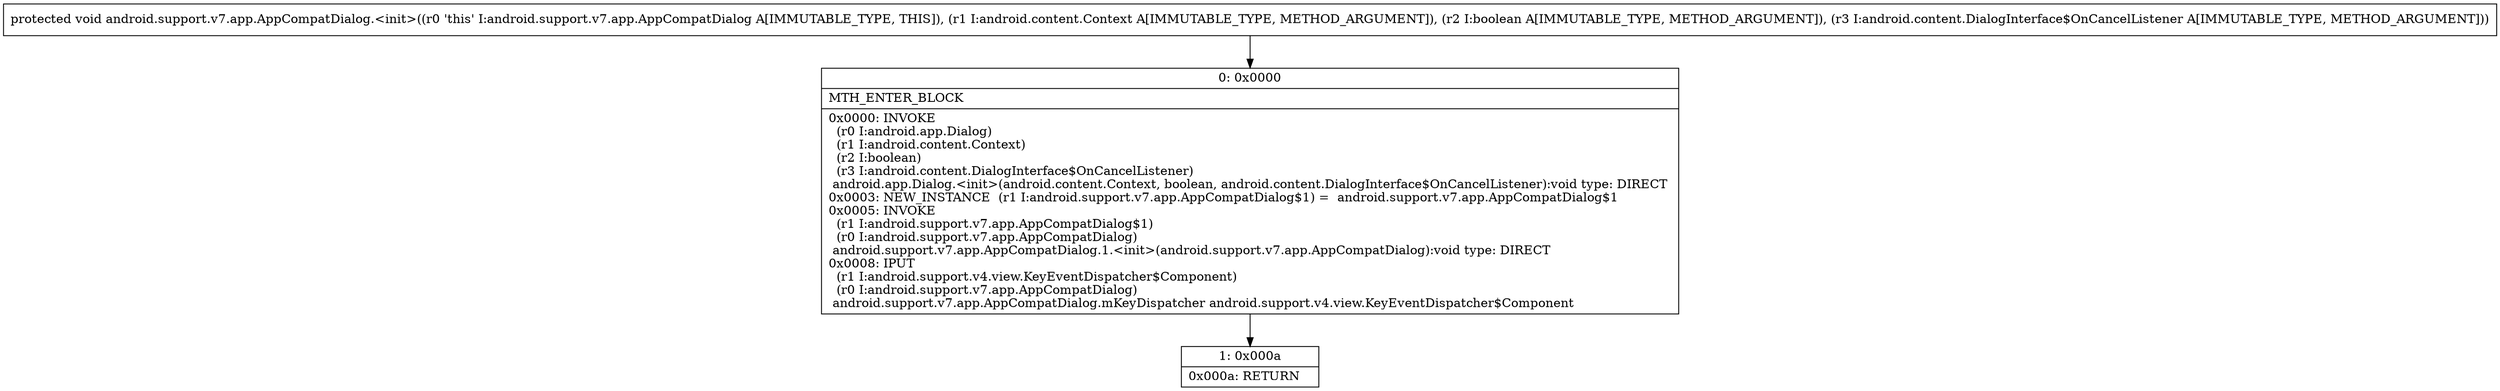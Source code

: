 digraph "CFG forandroid.support.v7.app.AppCompatDialog.\<init\>(Landroid\/content\/Context;ZLandroid\/content\/DialogInterface$OnCancelListener;)V" {
Node_0 [shape=record,label="{0\:\ 0x0000|MTH_ENTER_BLOCK\l|0x0000: INVOKE  \l  (r0 I:android.app.Dialog)\l  (r1 I:android.content.Context)\l  (r2 I:boolean)\l  (r3 I:android.content.DialogInterface$OnCancelListener)\l android.app.Dialog.\<init\>(android.content.Context, boolean, android.content.DialogInterface$OnCancelListener):void type: DIRECT \l0x0003: NEW_INSTANCE  (r1 I:android.support.v7.app.AppCompatDialog$1) =  android.support.v7.app.AppCompatDialog$1 \l0x0005: INVOKE  \l  (r1 I:android.support.v7.app.AppCompatDialog$1)\l  (r0 I:android.support.v7.app.AppCompatDialog)\l android.support.v7.app.AppCompatDialog.1.\<init\>(android.support.v7.app.AppCompatDialog):void type: DIRECT \l0x0008: IPUT  \l  (r1 I:android.support.v4.view.KeyEventDispatcher$Component)\l  (r0 I:android.support.v7.app.AppCompatDialog)\l android.support.v7.app.AppCompatDialog.mKeyDispatcher android.support.v4.view.KeyEventDispatcher$Component \l}"];
Node_1 [shape=record,label="{1\:\ 0x000a|0x000a: RETURN   \l}"];
MethodNode[shape=record,label="{protected void android.support.v7.app.AppCompatDialog.\<init\>((r0 'this' I:android.support.v7.app.AppCompatDialog A[IMMUTABLE_TYPE, THIS]), (r1 I:android.content.Context A[IMMUTABLE_TYPE, METHOD_ARGUMENT]), (r2 I:boolean A[IMMUTABLE_TYPE, METHOD_ARGUMENT]), (r3 I:android.content.DialogInterface$OnCancelListener A[IMMUTABLE_TYPE, METHOD_ARGUMENT])) }"];
MethodNode -> Node_0;
Node_0 -> Node_1;
}

